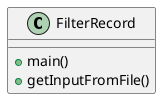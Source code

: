 @startuml
'https://plantuml.com/sequence-diagram
FilterRecord : + main()
FilterRecord : + getInputFromFile()

@enduml